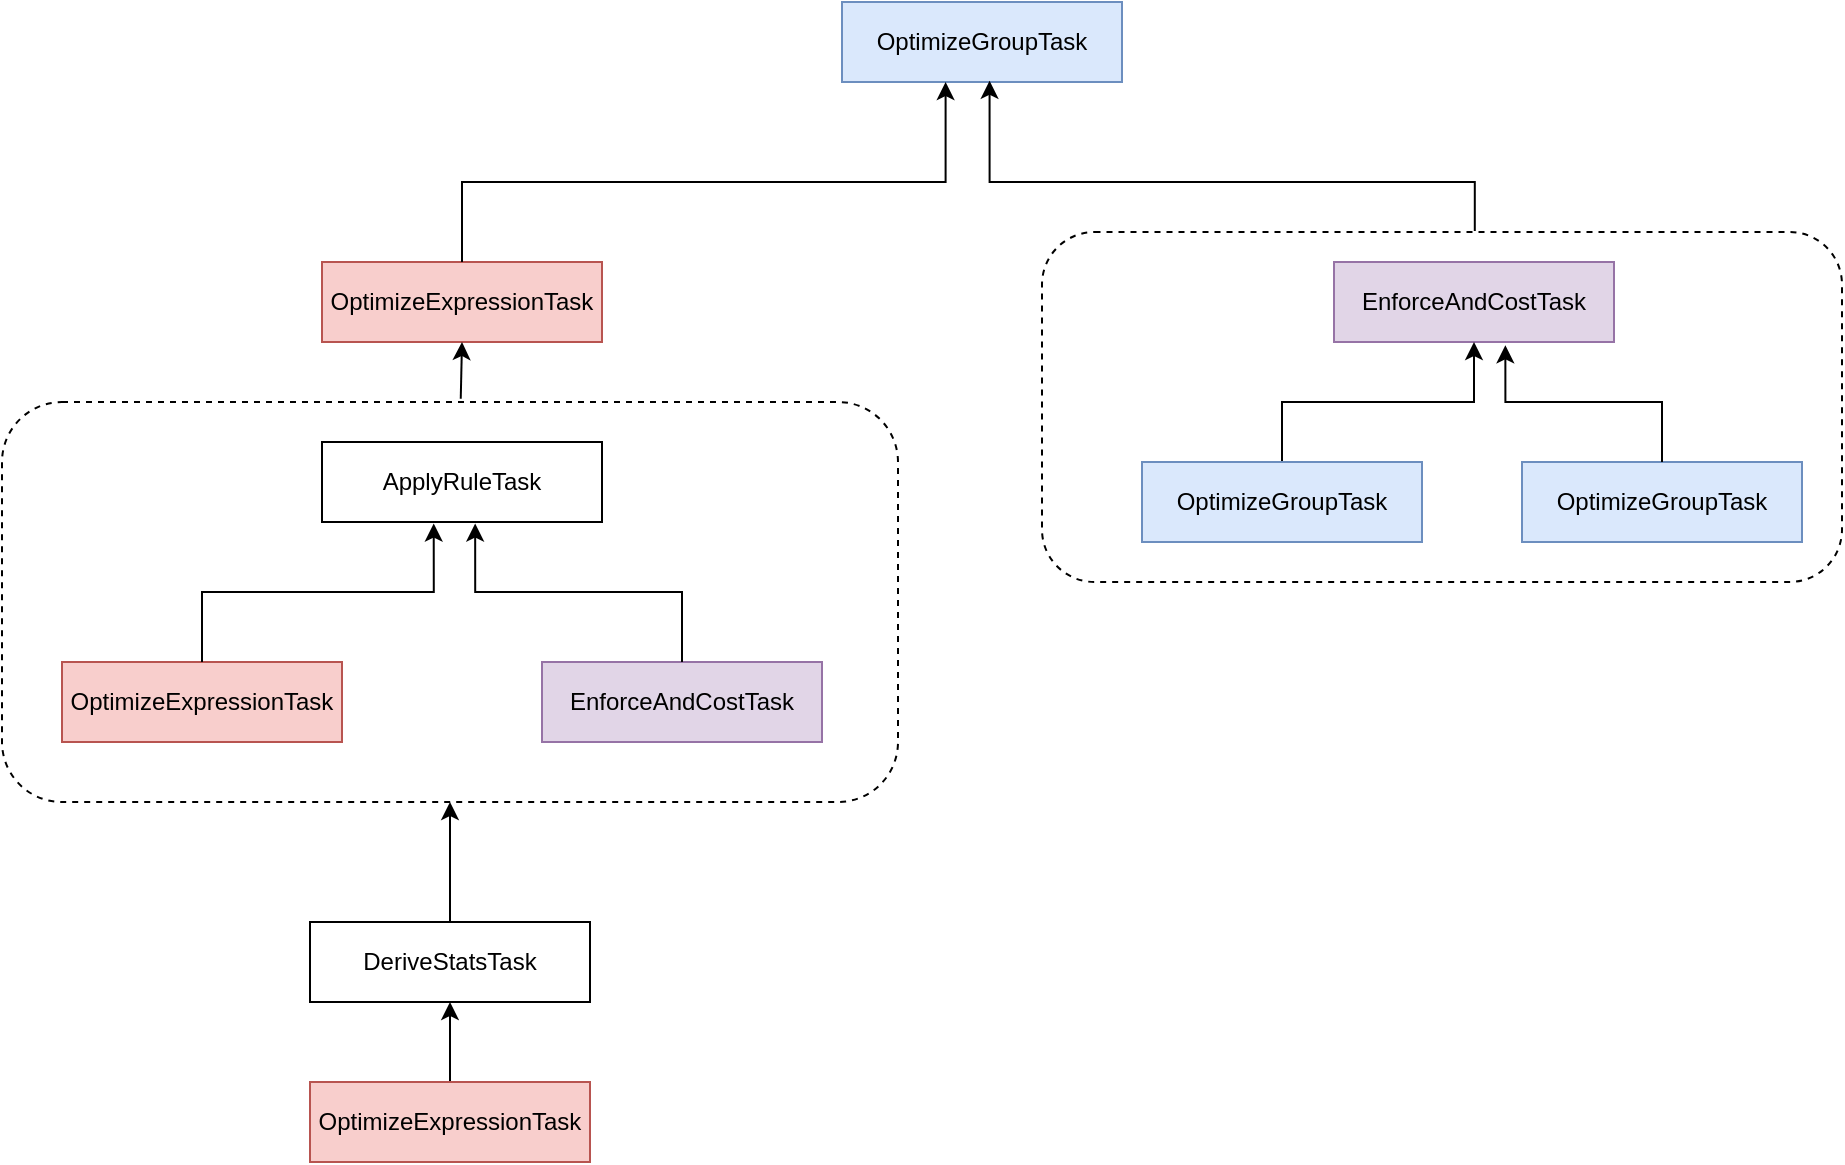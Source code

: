 <mxfile version="22.0.4" type="device">
  <diagram name="第 1 页" id="uSII-9ffU3oPyrLIe05Q">
    <mxGraphModel dx="2074" dy="1188" grid="1" gridSize="10" guides="1" tooltips="1" connect="1" arrows="1" fold="1" page="1" pageScale="1" pageWidth="827" pageHeight="1169" math="0" shadow="0">
      <root>
        <mxCell id="0" />
        <mxCell id="1" parent="0" />
        <mxCell id="FXYuSBFtm6RY9QzZf5k2-1" value="OptimizeGroupTask" style="rounded=0;whiteSpace=wrap;html=1;fillColor=#dae8fc;strokeColor=#6c8ebf;" vertex="1" parent="1">
          <mxGeometry x="610" y="400" width="140" height="40" as="geometry" />
        </mxCell>
        <mxCell id="FXYuSBFtm6RY9QzZf5k2-2" value="OptimizeExpressionTask" style="rounded=0;whiteSpace=wrap;html=1;fillColor=#f8cecc;strokeColor=#b85450;" vertex="1" parent="1">
          <mxGeometry x="350" y="530" width="140" height="40" as="geometry" />
        </mxCell>
        <mxCell id="FXYuSBFtm6RY9QzZf5k2-3" value="EnforceAndCostTask" style="rounded=0;whiteSpace=wrap;html=1;fillColor=#e1d5e7;strokeColor=#9673a6;" vertex="1" parent="1">
          <mxGeometry x="856" y="530" width="140" height="40" as="geometry" />
        </mxCell>
        <mxCell id="FXYuSBFtm6RY9QzZf5k2-5" style="edgeStyle=orthogonalEdgeStyle;rounded=0;orthogonalLoop=1;jettySize=auto;html=1;exitX=0.5;exitY=0;exitDx=0;exitDy=0;entryX=0.5;entryY=1;entryDx=0;entryDy=0;" edge="1" parent="1" source="FXYuSBFtm6RY9QzZf5k2-4" target="FXYuSBFtm6RY9QzZf5k2-3">
          <mxGeometry relative="1" as="geometry" />
        </mxCell>
        <mxCell id="FXYuSBFtm6RY9QzZf5k2-4" value="OptimizeGroupTask" style="rounded=0;whiteSpace=wrap;html=1;fillColor=#dae8fc;strokeColor=#6c8ebf;" vertex="1" parent="1">
          <mxGeometry x="760" y="630" width="140" height="40" as="geometry" />
        </mxCell>
        <mxCell id="FXYuSBFtm6RY9QzZf5k2-6" value="OptimizeGroupTask" style="rounded=0;whiteSpace=wrap;html=1;fillColor=#dae8fc;strokeColor=#6c8ebf;" vertex="1" parent="1">
          <mxGeometry x="950" y="630" width="140" height="40" as="geometry" />
        </mxCell>
        <mxCell id="FXYuSBFtm6RY9QzZf5k2-7" style="edgeStyle=orthogonalEdgeStyle;rounded=0;orthogonalLoop=1;jettySize=auto;html=1;exitX=0.5;exitY=0;exitDx=0;exitDy=0;entryX=0.612;entryY=1.041;entryDx=0;entryDy=0;entryPerimeter=0;" edge="1" parent="1" source="FXYuSBFtm6RY9QzZf5k2-6" target="FXYuSBFtm6RY9QzZf5k2-3">
          <mxGeometry relative="1" as="geometry" />
        </mxCell>
        <mxCell id="FXYuSBFtm6RY9QzZf5k2-8" style="edgeStyle=orthogonalEdgeStyle;rounded=0;orthogonalLoop=1;jettySize=auto;html=1;exitX=0.5;exitY=0;exitDx=0;exitDy=0;entryX=0.37;entryY=1.001;entryDx=0;entryDy=0;entryPerimeter=0;" edge="1" parent="1" source="FXYuSBFtm6RY9QzZf5k2-2" target="FXYuSBFtm6RY9QzZf5k2-1">
          <mxGeometry relative="1" as="geometry">
            <Array as="points">
              <mxPoint x="420" y="490" />
              <mxPoint x="662" y="490" />
            </Array>
          </mxGeometry>
        </mxCell>
        <mxCell id="FXYuSBFtm6RY9QzZf5k2-9" style="edgeStyle=orthogonalEdgeStyle;rounded=0;orthogonalLoop=1;jettySize=auto;html=1;exitX=0.541;exitY=-0.003;exitDx=0;exitDy=0;entryX=0.527;entryY=0.985;entryDx=0;entryDy=0;entryPerimeter=0;exitPerimeter=0;" edge="1" parent="1" source="FXYuSBFtm6RY9QzZf5k2-23" target="FXYuSBFtm6RY9QzZf5k2-1">
          <mxGeometry relative="1" as="geometry">
            <Array as="points">
              <mxPoint x="926" y="490" />
              <mxPoint x="684" y="490" />
            </Array>
          </mxGeometry>
        </mxCell>
        <mxCell id="FXYuSBFtm6RY9QzZf5k2-10" value="ApplyRuleTask" style="rounded=0;whiteSpace=wrap;html=1;" vertex="1" parent="1">
          <mxGeometry x="350" y="620" width="140" height="40" as="geometry" />
        </mxCell>
        <mxCell id="FXYuSBFtm6RY9QzZf5k2-21" style="edgeStyle=orthogonalEdgeStyle;rounded=0;orthogonalLoop=1;jettySize=auto;html=1;exitX=0.5;exitY=1;exitDx=0;exitDy=0;entryX=0.5;entryY=0;entryDx=0;entryDy=0;endArrow=none;endFill=0;startArrow=classic;startFill=1;" edge="1" parent="1" source="FXYuSBFtm6RY9QzZf5k2-11" target="FXYuSBFtm6RY9QzZf5k2-12">
          <mxGeometry relative="1" as="geometry" />
        </mxCell>
        <mxCell id="FXYuSBFtm6RY9QzZf5k2-11" value="DeriveStatsTask" style="rounded=0;whiteSpace=wrap;html=1;" vertex="1" parent="1">
          <mxGeometry x="344" y="860" width="140" height="40" as="geometry" />
        </mxCell>
        <mxCell id="FXYuSBFtm6RY9QzZf5k2-12" value="OptimizeExpressionTask" style="rounded=0;whiteSpace=wrap;html=1;fillColor=#f8cecc;strokeColor=#b85450;" vertex="1" parent="1">
          <mxGeometry x="344" y="940" width="140" height="40" as="geometry" />
        </mxCell>
        <mxCell id="FXYuSBFtm6RY9QzZf5k2-14" value="OptimizeExpressionTask" style="rounded=0;whiteSpace=wrap;html=1;fillColor=#f8cecc;strokeColor=#b85450;" vertex="1" parent="1">
          <mxGeometry x="220" y="730" width="140" height="40" as="geometry" />
        </mxCell>
        <mxCell id="FXYuSBFtm6RY9QzZf5k2-15" value="EnforceAndCostTask" style="rounded=0;whiteSpace=wrap;html=1;fillColor=#e1d5e7;strokeColor=#9673a6;" vertex="1" parent="1">
          <mxGeometry x="460" y="730" width="140" height="40" as="geometry" />
        </mxCell>
        <mxCell id="FXYuSBFtm6RY9QzZf5k2-16" style="edgeStyle=orthogonalEdgeStyle;rounded=0;orthogonalLoop=1;jettySize=auto;html=1;exitX=0.5;exitY=0;exitDx=0;exitDy=0;entryX=0.399;entryY=1.019;entryDx=0;entryDy=0;entryPerimeter=0;" edge="1" parent="1" source="FXYuSBFtm6RY9QzZf5k2-14" target="FXYuSBFtm6RY9QzZf5k2-10">
          <mxGeometry relative="1" as="geometry" />
        </mxCell>
        <mxCell id="FXYuSBFtm6RY9QzZf5k2-17" style="edgeStyle=orthogonalEdgeStyle;rounded=0;orthogonalLoop=1;jettySize=auto;html=1;exitX=0.5;exitY=0;exitDx=0;exitDy=0;entryX=0.547;entryY=1.019;entryDx=0;entryDy=0;entryPerimeter=0;" edge="1" parent="1" source="FXYuSBFtm6RY9QzZf5k2-15" target="FXYuSBFtm6RY9QzZf5k2-10">
          <mxGeometry relative="1" as="geometry" />
        </mxCell>
        <mxCell id="FXYuSBFtm6RY9QzZf5k2-26" style="edgeStyle=orthogonalEdgeStyle;rounded=0;orthogonalLoop=1;jettySize=auto;html=1;exitX=0.5;exitY=1;exitDx=0;exitDy=0;endArrow=none;endFill=0;startArrow=classic;startFill=1;" edge="1" parent="1" source="FXYuSBFtm6RY9QzZf5k2-22" target="FXYuSBFtm6RY9QzZf5k2-11">
          <mxGeometry relative="1" as="geometry" />
        </mxCell>
        <mxCell id="FXYuSBFtm6RY9QzZf5k2-22" value="" style="rounded=1;whiteSpace=wrap;html=1;fillColor=none;dashed=1;" vertex="1" parent="1">
          <mxGeometry x="190" y="600" width="448" height="200" as="geometry" />
        </mxCell>
        <mxCell id="FXYuSBFtm6RY9QzZf5k2-23" value="" style="rounded=1;whiteSpace=wrap;html=1;fillColor=none;dashed=1;" vertex="1" parent="1">
          <mxGeometry x="710" y="515" width="400" height="175" as="geometry" />
        </mxCell>
        <mxCell id="FXYuSBFtm6RY9QzZf5k2-24" style="edgeStyle=orthogonalEdgeStyle;rounded=0;orthogonalLoop=1;jettySize=auto;html=1;exitX=0.5;exitY=1;exitDx=0;exitDy=0;entryX=0.512;entryY=-0.008;entryDx=0;entryDy=0;entryPerimeter=0;endArrow=none;endFill=0;startArrow=classic;startFill=1;" edge="1" parent="1" source="FXYuSBFtm6RY9QzZf5k2-2" target="FXYuSBFtm6RY9QzZf5k2-22">
          <mxGeometry relative="1" as="geometry" />
        </mxCell>
      </root>
    </mxGraphModel>
  </diagram>
</mxfile>
